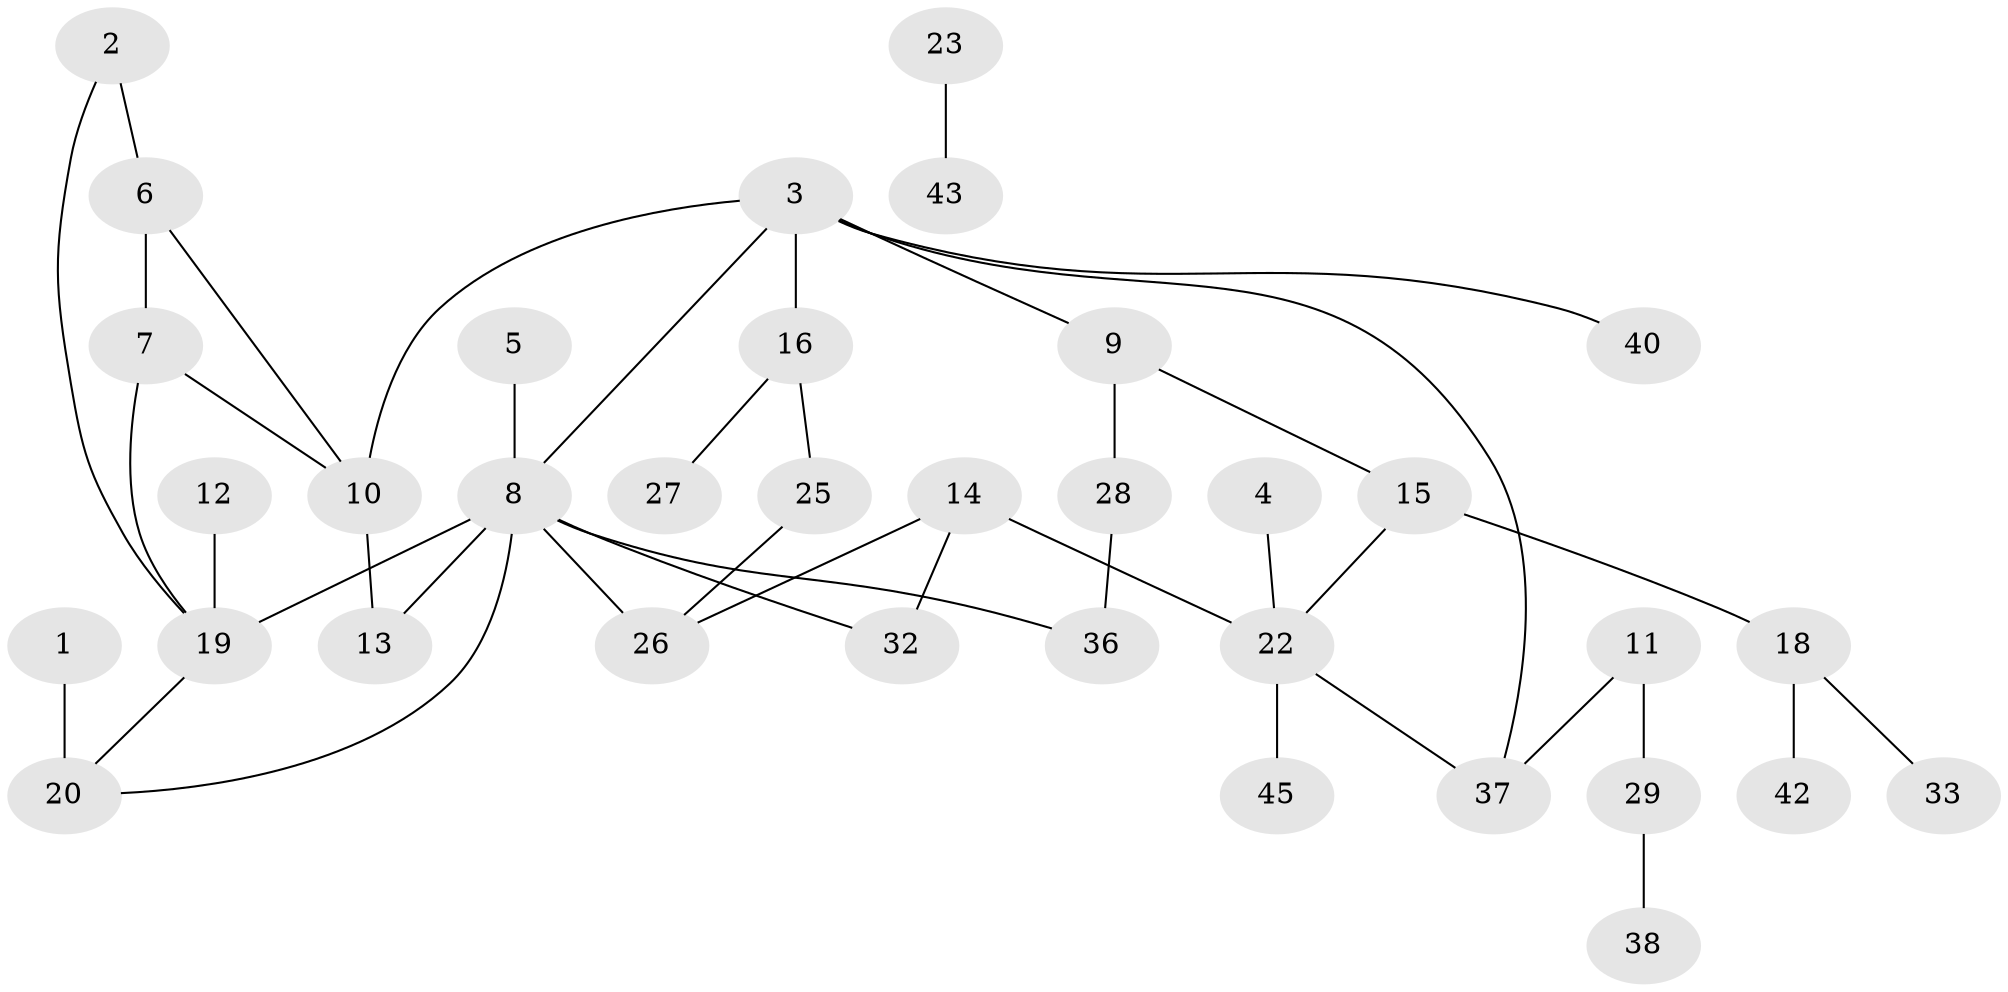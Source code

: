 // original degree distribution, {4: 0.07777777777777778, 1: 0.3, 2: 0.3, 3: 0.17777777777777778, 6: 0.022222222222222223, 5: 0.011111111111111112, 0: 0.1111111111111111}
// Generated by graph-tools (version 1.1) at 2025/33/03/09/25 02:33:26]
// undirected, 35 vertices, 43 edges
graph export_dot {
graph [start="1"]
  node [color=gray90,style=filled];
  1;
  2;
  3;
  4;
  5;
  6;
  7;
  8;
  9;
  10;
  11;
  12;
  13;
  14;
  15;
  16;
  18;
  19;
  20;
  22;
  23;
  25;
  26;
  27;
  28;
  29;
  32;
  33;
  36;
  37;
  38;
  40;
  42;
  43;
  45;
  1 -- 20 [weight=3.0];
  2 -- 6 [weight=1.0];
  2 -- 19 [weight=1.0];
  3 -- 8 [weight=1.0];
  3 -- 9 [weight=1.0];
  3 -- 10 [weight=2.0];
  3 -- 16 [weight=1.0];
  3 -- 37 [weight=1.0];
  3 -- 40 [weight=1.0];
  4 -- 22 [weight=1.0];
  5 -- 8 [weight=2.0];
  6 -- 7 [weight=1.0];
  6 -- 10 [weight=1.0];
  7 -- 10 [weight=1.0];
  7 -- 19 [weight=1.0];
  8 -- 13 [weight=1.0];
  8 -- 19 [weight=1.0];
  8 -- 20 [weight=1.0];
  8 -- 26 [weight=2.0];
  8 -- 32 [weight=1.0];
  8 -- 36 [weight=1.0];
  9 -- 15 [weight=1.0];
  9 -- 28 [weight=1.0];
  10 -- 13 [weight=1.0];
  11 -- 29 [weight=1.0];
  11 -- 37 [weight=1.0];
  12 -- 19 [weight=1.0];
  14 -- 22 [weight=1.0];
  14 -- 26 [weight=1.0];
  14 -- 32 [weight=1.0];
  15 -- 18 [weight=1.0];
  15 -- 22 [weight=1.0];
  16 -- 25 [weight=1.0];
  16 -- 27 [weight=1.0];
  18 -- 33 [weight=1.0];
  18 -- 42 [weight=1.0];
  19 -- 20 [weight=1.0];
  22 -- 37 [weight=1.0];
  22 -- 45 [weight=1.0];
  23 -- 43 [weight=1.0];
  25 -- 26 [weight=1.0];
  28 -- 36 [weight=1.0];
  29 -- 38 [weight=1.0];
}
